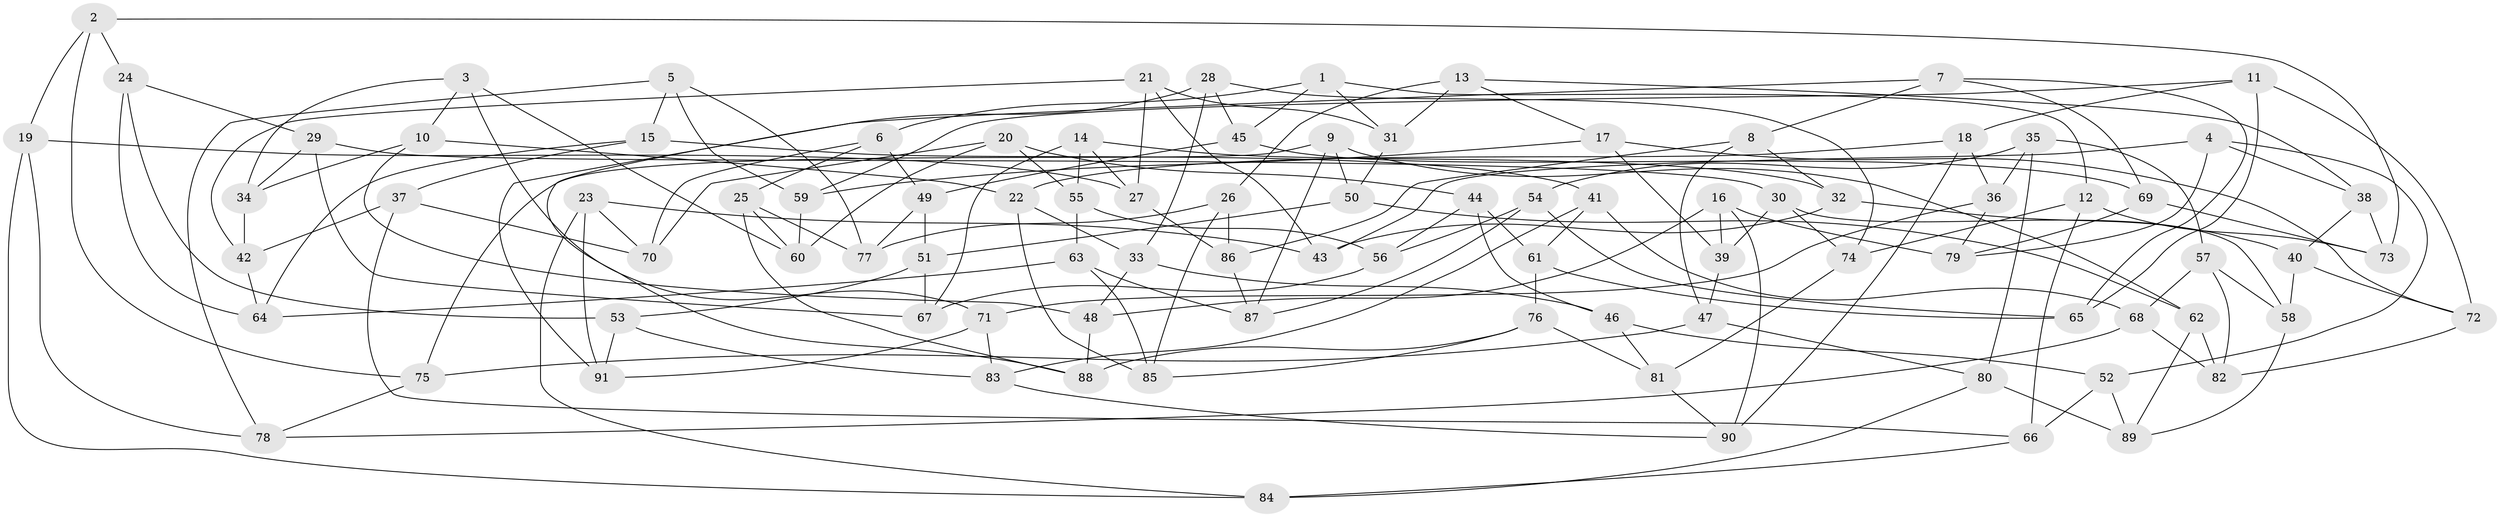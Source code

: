 // Generated by graph-tools (version 1.1) at 2025/26/03/09/25 03:26:55]
// undirected, 91 vertices, 182 edges
graph export_dot {
graph [start="1"]
  node [color=gray90,style=filled];
  1;
  2;
  3;
  4;
  5;
  6;
  7;
  8;
  9;
  10;
  11;
  12;
  13;
  14;
  15;
  16;
  17;
  18;
  19;
  20;
  21;
  22;
  23;
  24;
  25;
  26;
  27;
  28;
  29;
  30;
  31;
  32;
  33;
  34;
  35;
  36;
  37;
  38;
  39;
  40;
  41;
  42;
  43;
  44;
  45;
  46;
  47;
  48;
  49;
  50;
  51;
  52;
  53;
  54;
  55;
  56;
  57;
  58;
  59;
  60;
  61;
  62;
  63;
  64;
  65;
  66;
  67;
  68;
  69;
  70;
  71;
  72;
  73;
  74;
  75;
  76;
  77;
  78;
  79;
  80;
  81;
  82;
  83;
  84;
  85;
  86;
  87;
  88;
  89;
  90;
  91;
  1 -- 31;
  1 -- 6;
  1 -- 45;
  1 -- 12;
  2 -- 24;
  2 -- 75;
  2 -- 19;
  2 -- 73;
  3 -- 10;
  3 -- 60;
  3 -- 34;
  3 -- 71;
  4 -- 79;
  4 -- 52;
  4 -- 43;
  4 -- 38;
  5 -- 59;
  5 -- 15;
  5 -- 78;
  5 -- 77;
  6 -- 49;
  6 -- 25;
  6 -- 70;
  7 -- 69;
  7 -- 91;
  7 -- 65;
  7 -- 8;
  8 -- 86;
  8 -- 47;
  8 -- 32;
  9 -- 87;
  9 -- 50;
  9 -- 75;
  9 -- 62;
  10 -- 34;
  10 -- 22;
  10 -- 48;
  11 -- 65;
  11 -- 72;
  11 -- 59;
  11 -- 18;
  12 -- 66;
  12 -- 73;
  12 -- 74;
  13 -- 26;
  13 -- 17;
  13 -- 31;
  13 -- 38;
  14 -- 32;
  14 -- 27;
  14 -- 55;
  14 -- 67;
  15 -- 64;
  15 -- 37;
  15 -- 41;
  16 -- 90;
  16 -- 39;
  16 -- 48;
  16 -- 79;
  17 -- 72;
  17 -- 59;
  17 -- 39;
  18 -- 36;
  18 -- 22;
  18 -- 90;
  19 -- 84;
  19 -- 27;
  19 -- 78;
  20 -- 70;
  20 -- 60;
  20 -- 55;
  20 -- 44;
  21 -- 27;
  21 -- 42;
  21 -- 31;
  21 -- 43;
  22 -- 33;
  22 -- 85;
  23 -- 70;
  23 -- 84;
  23 -- 43;
  23 -- 91;
  24 -- 53;
  24 -- 64;
  24 -- 29;
  25 -- 60;
  25 -- 88;
  25 -- 77;
  26 -- 86;
  26 -- 77;
  26 -- 85;
  27 -- 86;
  28 -- 88;
  28 -- 45;
  28 -- 33;
  28 -- 74;
  29 -- 67;
  29 -- 34;
  29 -- 30;
  30 -- 58;
  30 -- 39;
  30 -- 74;
  31 -- 50;
  32 -- 40;
  32 -- 43;
  33 -- 46;
  33 -- 48;
  34 -- 42;
  35 -- 80;
  35 -- 36;
  35 -- 54;
  35 -- 57;
  36 -- 79;
  36 -- 71;
  37 -- 66;
  37 -- 42;
  37 -- 70;
  38 -- 40;
  38 -- 73;
  39 -- 47;
  40 -- 72;
  40 -- 58;
  41 -- 83;
  41 -- 61;
  41 -- 68;
  42 -- 64;
  44 -- 46;
  44 -- 56;
  44 -- 61;
  45 -- 49;
  45 -- 69;
  46 -- 52;
  46 -- 81;
  47 -- 75;
  47 -- 80;
  48 -- 88;
  49 -- 51;
  49 -- 77;
  50 -- 51;
  50 -- 62;
  51 -- 67;
  51 -- 53;
  52 -- 89;
  52 -- 66;
  53 -- 91;
  53 -- 83;
  54 -- 56;
  54 -- 65;
  54 -- 87;
  55 -- 56;
  55 -- 63;
  56 -- 67;
  57 -- 68;
  57 -- 58;
  57 -- 82;
  58 -- 89;
  59 -- 60;
  61 -- 76;
  61 -- 65;
  62 -- 89;
  62 -- 82;
  63 -- 64;
  63 -- 87;
  63 -- 85;
  66 -- 84;
  68 -- 78;
  68 -- 82;
  69 -- 73;
  69 -- 79;
  71 -- 91;
  71 -- 83;
  72 -- 82;
  74 -- 81;
  75 -- 78;
  76 -- 81;
  76 -- 85;
  76 -- 88;
  80 -- 89;
  80 -- 84;
  81 -- 90;
  83 -- 90;
  86 -- 87;
}

